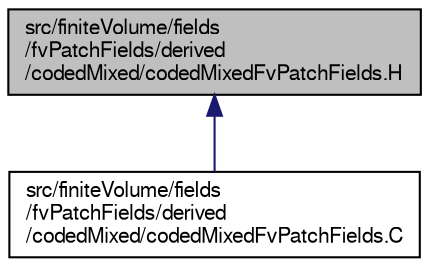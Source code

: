 digraph "src/finiteVolume/fields/fvPatchFields/derived/codedMixed/codedMixedFvPatchFields.H"
{
  bgcolor="transparent";
  edge [fontname="FreeSans",fontsize="10",labelfontname="FreeSans",labelfontsize="10"];
  node [fontname="FreeSans",fontsize="10",shape=record];
  Node201 [label="src/finiteVolume/fields\l/fvPatchFields/derived\l/codedMixed/codedMixedFvPatchFields.H",height=0.2,width=0.4,color="black", fillcolor="grey75", style="filled", fontcolor="black"];
  Node201 -> Node202 [dir="back",color="midnightblue",fontsize="10",style="solid",fontname="FreeSans"];
  Node202 [label="src/finiteVolume/fields\l/fvPatchFields/derived\l/codedMixed/codedMixedFvPatchFields.C",height=0.2,width=0.4,color="black",URL="$a01808.html"];
}
